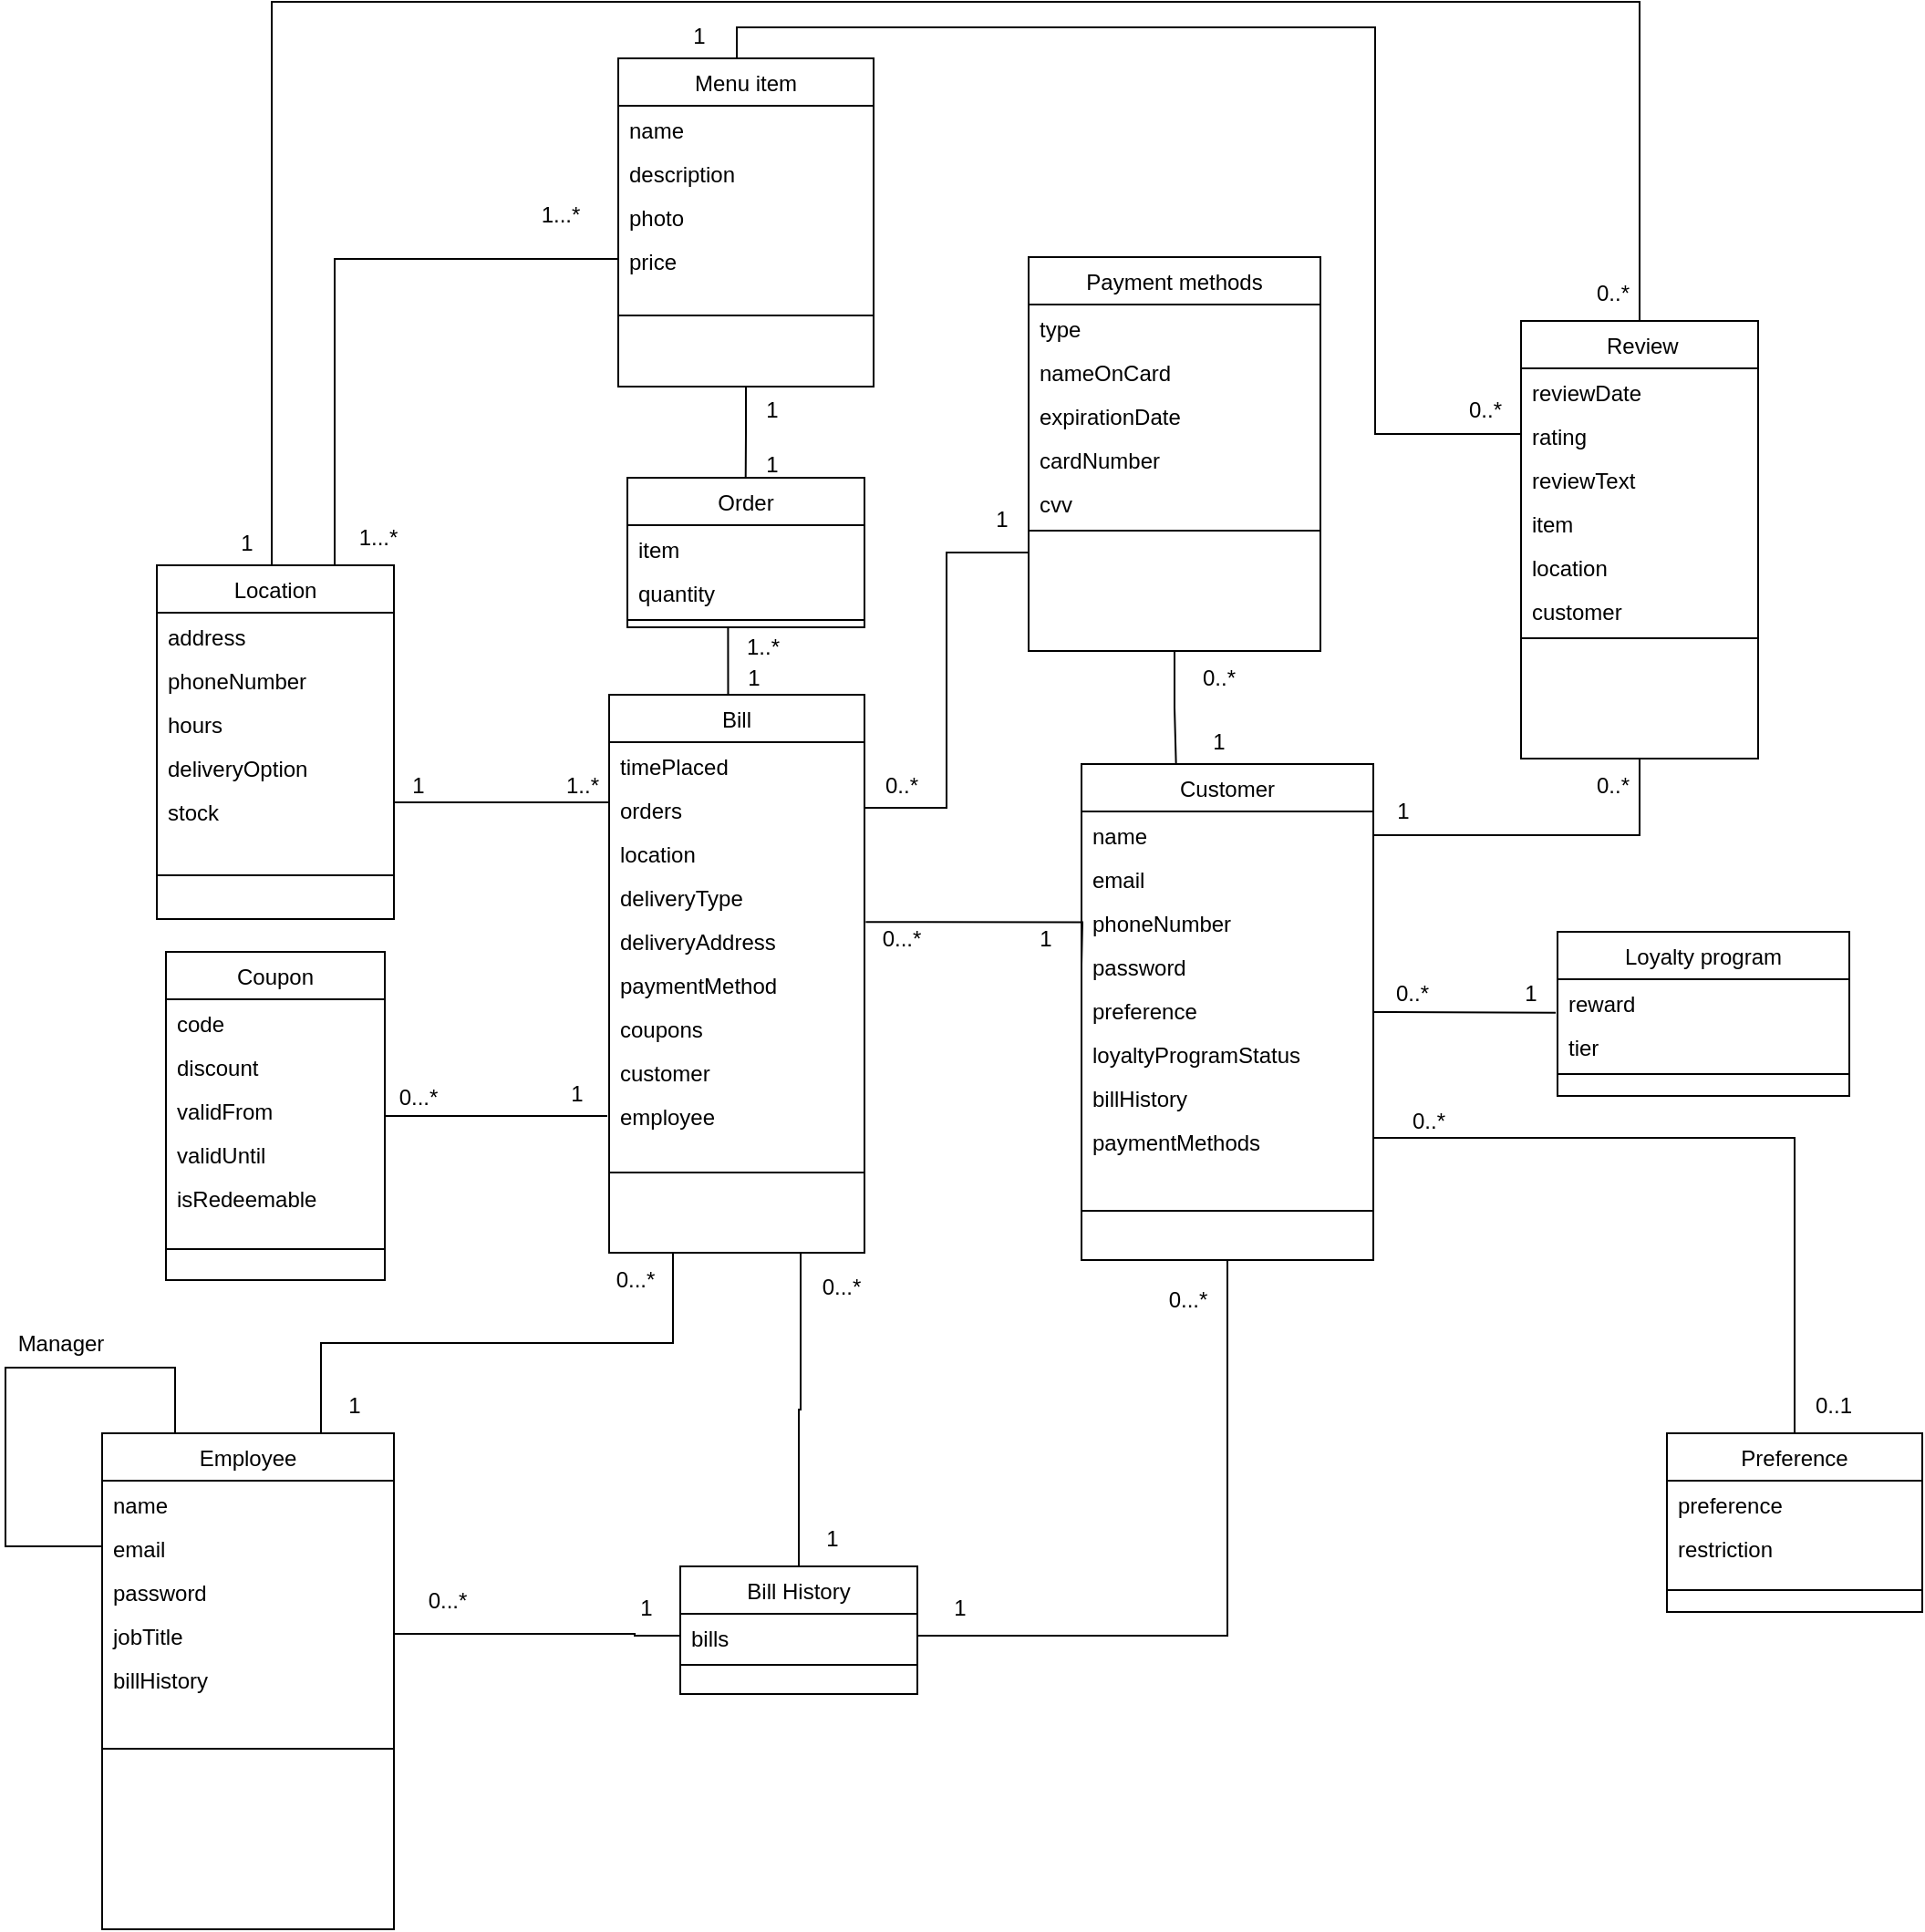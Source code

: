 <mxfile version="20.8.3" type="github">
  <diagram id="C5RBs43oDa-KdzZeNtuy" name="Page-1">
    <mxGraphModel dx="1978" dy="1876" grid="0" gridSize="10" guides="1" tooltips="1" connect="1" arrows="1" fold="1" page="1" pageScale="1" pageWidth="827" pageHeight="1169" background="#FFFFFF" math="0" shadow="0">
      <root>
        <mxCell id="WIyWlLk6GJQsqaUBKTNV-0" />
        <mxCell id="WIyWlLk6GJQsqaUBKTNV-1" parent="WIyWlLk6GJQsqaUBKTNV-0" />
        <mxCell id="vp_riXPF1329cHsR42gi-41" style="edgeStyle=orthogonalEdgeStyle;rounded=0;orthogonalLoop=1;jettySize=auto;html=1;exitX=0.5;exitY=0;exitDx=0;exitDy=0;entryX=0;entryY=0.5;entryDx=0;entryDy=0;endArrow=none;endFill=0;" parent="WIyWlLk6GJQsqaUBKTNV-1" source="zkfFHV4jXpPFQw0GAbJ--0" target="vp_riXPF1329cHsR42gi-44" edge="1">
          <mxGeometry relative="1" as="geometry">
            <Array as="points">
              <mxPoint x="130" y="-68" />
              <mxPoint x="130" y="-85" />
              <mxPoint x="480" y="-85" />
              <mxPoint x="480" y="138" />
            </Array>
          </mxGeometry>
        </mxCell>
        <mxCell id="CeXyGkdwHptDwe75VmeE-8" style="edgeStyle=orthogonalEdgeStyle;rounded=0;orthogonalLoop=1;jettySize=auto;html=1;exitX=0.5;exitY=1;exitDx=0;exitDy=0;endArrow=none;endFill=0;" edge="1" parent="WIyWlLk6GJQsqaUBKTNV-1" source="zkfFHV4jXpPFQw0GAbJ--0">
          <mxGeometry relative="1" as="geometry">
            <mxPoint x="134.857" y="162.571" as="targetPoint" />
          </mxGeometry>
        </mxCell>
        <mxCell id="zkfFHV4jXpPFQw0GAbJ--0" value="Menu item" style="swimlane;fontStyle=0;align=center;verticalAlign=top;childLayout=stackLayout;horizontal=1;startSize=26;horizontalStack=0;resizeParent=1;resizeLast=0;collapsible=1;marginBottom=0;rounded=0;shadow=0;strokeWidth=1;" parent="WIyWlLk6GJQsqaUBKTNV-1" vertex="1">
          <mxGeometry x="65" y="-68" width="140" height="180" as="geometry">
            <mxRectangle x="230" y="140" width="160" height="26" as="alternateBounds" />
          </mxGeometry>
        </mxCell>
        <mxCell id="vp_riXPF1329cHsR42gi-1" value="name" style="text;align=left;verticalAlign=top;spacingLeft=4;spacingRight=4;overflow=hidden;rotatable=0;points=[[0,0.5],[1,0.5]];portConstraint=eastwest;rounded=0;shadow=0;html=0;" parent="zkfFHV4jXpPFQw0GAbJ--0" vertex="1">
          <mxGeometry y="26" width="140" height="24" as="geometry" />
        </mxCell>
        <mxCell id="vp_riXPF1329cHsR42gi-2" value="description" style="text;align=left;verticalAlign=top;spacingLeft=4;spacingRight=4;overflow=hidden;rotatable=0;points=[[0,0.5],[1,0.5]];portConstraint=eastwest;rounded=0;shadow=0;html=0;" parent="zkfFHV4jXpPFQw0GAbJ--0" vertex="1">
          <mxGeometry y="50" width="140" height="24" as="geometry" />
        </mxCell>
        <mxCell id="vp_riXPF1329cHsR42gi-3" value="photo" style="text;align=left;verticalAlign=top;spacingLeft=4;spacingRight=4;overflow=hidden;rotatable=0;points=[[0,0.5],[1,0.5]];portConstraint=eastwest;rounded=0;shadow=0;html=0;" parent="zkfFHV4jXpPFQw0GAbJ--0" vertex="1">
          <mxGeometry y="74" width="140" height="24" as="geometry" />
        </mxCell>
        <mxCell id="vp_riXPF1329cHsR42gi-4" value="price" style="text;align=left;verticalAlign=top;spacingLeft=4;spacingRight=4;overflow=hidden;rotatable=0;points=[[0,0.5],[1,0.5]];portConstraint=eastwest;rounded=0;shadow=0;html=0;" parent="zkfFHV4jXpPFQw0GAbJ--0" vertex="1">
          <mxGeometry y="98" width="140" height="24" as="geometry" />
        </mxCell>
        <mxCell id="zkfFHV4jXpPFQw0GAbJ--4" value="" style="line;html=1;strokeWidth=1;align=left;verticalAlign=middle;spacingTop=-1;spacingLeft=3;spacingRight=3;rotatable=0;labelPosition=right;points=[];portConstraint=eastwest;" parent="zkfFHV4jXpPFQw0GAbJ--0" vertex="1">
          <mxGeometry y="122" width="140" height="38" as="geometry" />
        </mxCell>
        <mxCell id="vp_riXPF1329cHsR42gi-42" style="edgeStyle=orthogonalEdgeStyle;rounded=0;orthogonalLoop=1;jettySize=auto;html=1;exitX=0.5;exitY=0;exitDx=0;exitDy=0;entryX=0.5;entryY=0;entryDx=0;entryDy=0;endArrow=none;endFill=0;" parent="WIyWlLk6GJQsqaUBKTNV-1" source="zkfFHV4jXpPFQw0GAbJ--17" target="zTRmKRZ6noTmd0utGjz2-63" edge="1">
          <mxGeometry relative="1" as="geometry">
            <Array as="points">
              <mxPoint x="-125" y="210" />
              <mxPoint x="-125" y="-99" />
              <mxPoint x="625" y="-99" />
            </Array>
          </mxGeometry>
        </mxCell>
        <mxCell id="F74LSxlKS86wG658_8Ce-18" style="edgeStyle=orthogonalEdgeStyle;rounded=0;orthogonalLoop=1;jettySize=auto;html=1;exitX=0.75;exitY=0;exitDx=0;exitDy=0;entryX=0;entryY=0.5;entryDx=0;entryDy=0;endArrow=none;endFill=0;" parent="WIyWlLk6GJQsqaUBKTNV-1" source="zkfFHV4jXpPFQw0GAbJ--17" target="vp_riXPF1329cHsR42gi-4" edge="1">
          <mxGeometry relative="1" as="geometry" />
        </mxCell>
        <mxCell id="zkfFHV4jXpPFQw0GAbJ--17" value="Location" style="swimlane;fontStyle=0;align=center;verticalAlign=top;childLayout=stackLayout;horizontal=1;startSize=26;horizontalStack=0;resizeParent=1;resizeLast=0;collapsible=1;marginBottom=0;rounded=0;shadow=0;strokeWidth=1;" parent="WIyWlLk6GJQsqaUBKTNV-1" vertex="1">
          <mxGeometry x="-188" y="210" width="130" height="194" as="geometry">
            <mxRectangle x="550" y="140" width="160" height="26" as="alternateBounds" />
          </mxGeometry>
        </mxCell>
        <mxCell id="vp_riXPF1329cHsR42gi-0" value="address" style="text;align=left;verticalAlign=top;spacingLeft=4;spacingRight=4;overflow=hidden;rotatable=0;points=[[0,0.5],[1,0.5]];portConstraint=eastwest;rounded=0;shadow=0;html=0;" parent="zkfFHV4jXpPFQw0GAbJ--17" vertex="1">
          <mxGeometry y="26" width="130" height="24" as="geometry" />
        </mxCell>
        <mxCell id="vp_riXPF1329cHsR42gi-5" value="phoneNumber" style="text;align=left;verticalAlign=top;spacingLeft=4;spacingRight=4;overflow=hidden;rotatable=0;points=[[0,0.5],[1,0.5]];portConstraint=eastwest;rounded=0;shadow=0;html=0;" parent="zkfFHV4jXpPFQw0GAbJ--17" vertex="1">
          <mxGeometry y="50" width="130" height="24" as="geometry" />
        </mxCell>
        <mxCell id="vp_riXPF1329cHsR42gi-6" value="hours&#xa;" style="text;align=left;verticalAlign=top;spacingLeft=4;spacingRight=4;overflow=hidden;rotatable=0;points=[[0,0.5],[1,0.5]];portConstraint=eastwest;rounded=0;shadow=0;html=0;" parent="zkfFHV4jXpPFQw0GAbJ--17" vertex="1">
          <mxGeometry y="74" width="130" height="24" as="geometry" />
        </mxCell>
        <mxCell id="vp_riXPF1329cHsR42gi-11" value="deliveryOption" style="text;align=left;verticalAlign=top;spacingLeft=4;spacingRight=4;overflow=hidden;rotatable=0;points=[[0,0.5],[1,0.5]];portConstraint=eastwest;rounded=0;shadow=0;html=0;" parent="zkfFHV4jXpPFQw0GAbJ--17" vertex="1">
          <mxGeometry y="98" width="130" height="24" as="geometry" />
        </mxCell>
        <mxCell id="F74LSxlKS86wG658_8Ce-17" value="stock&#xa;" style="text;align=left;verticalAlign=top;spacingLeft=4;spacingRight=4;overflow=hidden;rotatable=0;points=[[0,0.5],[1,0.5]];portConstraint=eastwest;rounded=0;shadow=0;html=0;" parent="zkfFHV4jXpPFQw0GAbJ--17" vertex="1">
          <mxGeometry y="122" width="130" height="24" as="geometry" />
        </mxCell>
        <mxCell id="zkfFHV4jXpPFQw0GAbJ--23" value="" style="line;html=1;strokeWidth=1;align=left;verticalAlign=middle;spacingTop=-1;spacingLeft=3;spacingRight=3;rotatable=0;labelPosition=right;points=[];portConstraint=eastwest;" parent="zkfFHV4jXpPFQw0GAbJ--17" vertex="1">
          <mxGeometry y="146" width="130" height="48" as="geometry" />
        </mxCell>
        <mxCell id="CeXyGkdwHptDwe75VmeE-21" style="edgeStyle=orthogonalEdgeStyle;rounded=0;orthogonalLoop=1;jettySize=auto;html=1;exitX=0.75;exitY=1;exitDx=0;exitDy=0;entryX=0.5;entryY=0;entryDx=0;entryDy=0;endArrow=none;endFill=0;" edge="1" parent="WIyWlLk6GJQsqaUBKTNV-1" source="zTRmKRZ6noTmd0utGjz2-0" target="CeXyGkdwHptDwe75VmeE-3">
          <mxGeometry relative="1" as="geometry" />
        </mxCell>
        <mxCell id="zTRmKRZ6noTmd0utGjz2-0" value="Bill" style="swimlane;fontStyle=0;align=center;verticalAlign=top;childLayout=stackLayout;horizontal=1;startSize=26;horizontalStack=0;resizeParent=1;resizeLast=0;collapsible=1;marginBottom=0;rounded=0;shadow=0;strokeWidth=1;" parent="WIyWlLk6GJQsqaUBKTNV-1" vertex="1">
          <mxGeometry x="60" y="281" width="140" height="306" as="geometry">
            <mxRectangle x="550" y="140" width="160" height="26" as="alternateBounds" />
          </mxGeometry>
        </mxCell>
        <mxCell id="vp_riXPF1329cHsR42gi-7" value="timePlaced" style="text;align=left;verticalAlign=top;spacingLeft=4;spacingRight=4;overflow=hidden;rotatable=0;points=[[0,0.5],[1,0.5]];portConstraint=eastwest;rounded=0;shadow=0;html=0;" parent="zTRmKRZ6noTmd0utGjz2-0" vertex="1">
          <mxGeometry y="26" width="140" height="24" as="geometry" />
        </mxCell>
        <mxCell id="vp_riXPF1329cHsR42gi-9" value="orders" style="text;align=left;verticalAlign=top;spacingLeft=4;spacingRight=4;overflow=hidden;rotatable=0;points=[[0,0.5],[1,0.5]];portConstraint=eastwest;rounded=0;shadow=0;html=0;" parent="zTRmKRZ6noTmd0utGjz2-0" vertex="1">
          <mxGeometry y="50" width="140" height="24" as="geometry" />
        </mxCell>
        <mxCell id="vp_riXPF1329cHsR42gi-10" value="location" style="text;align=left;verticalAlign=top;spacingLeft=4;spacingRight=4;overflow=hidden;rotatable=0;points=[[0,0.5],[1,0.5]];portConstraint=eastwest;rounded=0;shadow=0;html=0;" parent="zTRmKRZ6noTmd0utGjz2-0" vertex="1">
          <mxGeometry y="74" width="140" height="24" as="geometry" />
        </mxCell>
        <mxCell id="vp_riXPF1329cHsR42gi-12" value="deliveryType" style="text;align=left;verticalAlign=top;spacingLeft=4;spacingRight=4;overflow=hidden;rotatable=0;points=[[0,0.5],[1,0.5]];portConstraint=eastwest;rounded=0;shadow=0;html=0;" parent="zTRmKRZ6noTmd0utGjz2-0" vertex="1">
          <mxGeometry y="98" width="140" height="24" as="geometry" />
        </mxCell>
        <mxCell id="vp_riXPF1329cHsR42gi-13" value="deliveryAddress" style="text;align=left;verticalAlign=top;spacingLeft=4;spacingRight=4;overflow=hidden;rotatable=0;points=[[0,0.5],[1,0.5]];portConstraint=eastwest;rounded=0;shadow=0;html=0;" parent="zTRmKRZ6noTmd0utGjz2-0" vertex="1">
          <mxGeometry y="122" width="140" height="24" as="geometry" />
        </mxCell>
        <mxCell id="vp_riXPF1329cHsR42gi-14" value="paymentMethod" style="text;align=left;verticalAlign=top;spacingLeft=4;spacingRight=4;overflow=hidden;rotatable=0;points=[[0,0.5],[1,0.5]];portConstraint=eastwest;rounded=0;shadow=0;html=0;" parent="zTRmKRZ6noTmd0utGjz2-0" vertex="1">
          <mxGeometry y="146" width="140" height="24" as="geometry" />
        </mxCell>
        <mxCell id="vp_riXPF1329cHsR42gi-15" value="coupons" style="text;align=left;verticalAlign=top;spacingLeft=4;spacingRight=4;overflow=hidden;rotatable=0;points=[[0,0.5],[1,0.5]];portConstraint=eastwest;rounded=0;shadow=0;html=0;" parent="zTRmKRZ6noTmd0utGjz2-0" vertex="1">
          <mxGeometry y="170" width="140" height="24" as="geometry" />
        </mxCell>
        <mxCell id="CeXyGkdwHptDwe75VmeE-26" value="customer" style="text;align=left;verticalAlign=top;spacingLeft=4;spacingRight=4;overflow=hidden;rotatable=0;points=[[0,0.5],[1,0.5]];portConstraint=eastwest;rounded=0;shadow=0;html=0;" vertex="1" parent="zTRmKRZ6noTmd0utGjz2-0">
          <mxGeometry y="194" width="140" height="24" as="geometry" />
        </mxCell>
        <mxCell id="CeXyGkdwHptDwe75VmeE-27" value="employee" style="text;align=left;verticalAlign=top;spacingLeft=4;spacingRight=4;overflow=hidden;rotatable=0;points=[[0,0.5],[1,0.5]];portConstraint=eastwest;rounded=0;shadow=0;html=0;" vertex="1" parent="zTRmKRZ6noTmd0utGjz2-0">
          <mxGeometry y="218" width="140" height="24" as="geometry" />
        </mxCell>
        <mxCell id="zTRmKRZ6noTmd0utGjz2-6" value="" style="line;html=1;strokeWidth=1;align=left;verticalAlign=middle;spacingTop=-1;spacingLeft=3;spacingRight=3;rotatable=0;labelPosition=right;points=[];portConstraint=eastwest;" parent="zTRmKRZ6noTmd0utGjz2-0" vertex="1">
          <mxGeometry y="242" width="140" height="40" as="geometry" />
        </mxCell>
        <mxCell id="zTRmKRZ6noTmd0utGjz2-9" value="Customer&#xa;" style="swimlane;fontStyle=0;align=center;verticalAlign=top;childLayout=stackLayout;horizontal=1;startSize=26;horizontalStack=0;resizeParent=1;resizeLast=0;collapsible=1;marginBottom=0;rounded=0;shadow=0;strokeWidth=1;" parent="WIyWlLk6GJQsqaUBKTNV-1" vertex="1">
          <mxGeometry x="319" y="319" width="160" height="272" as="geometry">
            <mxRectangle x="550" y="140" width="160" height="26" as="alternateBounds" />
          </mxGeometry>
        </mxCell>
        <mxCell id="vp_riXPF1329cHsR42gi-33" value="name" style="text;align=left;verticalAlign=top;spacingLeft=4;spacingRight=4;overflow=hidden;rotatable=0;points=[[0,0.5],[1,0.5]];portConstraint=eastwest;rounded=0;shadow=0;html=0;" parent="zTRmKRZ6noTmd0utGjz2-9" vertex="1">
          <mxGeometry y="26" width="160" height="24" as="geometry" />
        </mxCell>
        <mxCell id="vp_riXPF1329cHsR42gi-34" value="email" style="text;align=left;verticalAlign=top;spacingLeft=4;spacingRight=4;overflow=hidden;rotatable=0;points=[[0,0.5],[1,0.5]];portConstraint=eastwest;rounded=0;shadow=0;html=0;" parent="zTRmKRZ6noTmd0utGjz2-9" vertex="1">
          <mxGeometry y="50" width="160" height="24" as="geometry" />
        </mxCell>
        <mxCell id="CeXyGkdwHptDwe75VmeE-42" value="phoneNumber" style="text;align=left;verticalAlign=top;spacingLeft=4;spacingRight=4;overflow=hidden;rotatable=0;points=[[0,0.5],[1,0.5]];portConstraint=eastwest;rounded=0;shadow=0;html=0;" vertex="1" parent="zTRmKRZ6noTmd0utGjz2-9">
          <mxGeometry y="74" width="160" height="24" as="geometry" />
        </mxCell>
        <mxCell id="vp_riXPF1329cHsR42gi-35" value="password" style="text;align=left;verticalAlign=top;spacingLeft=4;spacingRight=4;overflow=hidden;rotatable=0;points=[[0,0.5],[1,0.5]];portConstraint=eastwest;rounded=0;shadow=0;html=0;" parent="zTRmKRZ6noTmd0utGjz2-9" vertex="1">
          <mxGeometry y="98" width="160" height="24" as="geometry" />
        </mxCell>
        <mxCell id="vp_riXPF1329cHsR42gi-38" value="preference" style="text;align=left;verticalAlign=top;spacingLeft=4;spacingRight=4;overflow=hidden;rotatable=0;points=[[0,0.5],[1,0.5]];portConstraint=eastwest;rounded=0;shadow=0;html=0;" parent="zTRmKRZ6noTmd0utGjz2-9" vertex="1">
          <mxGeometry y="122" width="160" height="24" as="geometry" />
        </mxCell>
        <mxCell id="vp_riXPF1329cHsR42gi-39" value="loyaltyProgramStatus" style="text;align=left;verticalAlign=top;spacingLeft=4;spacingRight=4;overflow=hidden;rotatable=0;points=[[0,0.5],[1,0.5]];portConstraint=eastwest;rounded=0;shadow=0;html=0;" parent="zTRmKRZ6noTmd0utGjz2-9" vertex="1">
          <mxGeometry y="146" width="160" height="24" as="geometry" />
        </mxCell>
        <mxCell id="CeXyGkdwHptDwe75VmeE-39" value="billHistory" style="text;align=left;verticalAlign=top;spacingLeft=4;spacingRight=4;overflow=hidden;rotatable=0;points=[[0,0.5],[1,0.5]];portConstraint=eastwest;rounded=0;shadow=0;html=0;" vertex="1" parent="zTRmKRZ6noTmd0utGjz2-9">
          <mxGeometry y="170" width="160" height="24" as="geometry" />
        </mxCell>
        <mxCell id="CeXyGkdwHptDwe75VmeE-40" value="paymentMethods" style="text;align=left;verticalAlign=top;spacingLeft=4;spacingRight=4;overflow=hidden;rotatable=0;points=[[0,0.5],[1,0.5]];portConstraint=eastwest;rounded=0;shadow=0;html=0;" vertex="1" parent="zTRmKRZ6noTmd0utGjz2-9">
          <mxGeometry y="194" width="160" height="24" as="geometry" />
        </mxCell>
        <mxCell id="zTRmKRZ6noTmd0utGjz2-15" value="" style="line;html=1;strokeWidth=1;align=left;verticalAlign=middle;spacingTop=-1;spacingLeft=3;spacingRight=3;rotatable=0;labelPosition=right;points=[];portConstraint=eastwest;" parent="zTRmKRZ6noTmd0utGjz2-9" vertex="1">
          <mxGeometry y="218" width="160" height="54" as="geometry" />
        </mxCell>
        <mxCell id="zTRmKRZ6noTmd0utGjz2-90" style="edgeStyle=orthogonalEdgeStyle;rounded=0;orthogonalLoop=1;jettySize=auto;html=1;exitX=1;exitY=0.5;exitDx=0;exitDy=0;endArrow=none;endFill=0;" parent="WIyWlLk6GJQsqaUBKTNV-1" source="zTRmKRZ6noTmd0utGjz2-18" edge="1">
          <mxGeometry relative="1" as="geometry">
            <mxPoint x="59" y="512" as="targetPoint" />
          </mxGeometry>
        </mxCell>
        <mxCell id="zTRmKRZ6noTmd0utGjz2-18" value="Coupon" style="swimlane;fontStyle=0;align=center;verticalAlign=top;childLayout=stackLayout;horizontal=1;startSize=26;horizontalStack=0;resizeParent=1;resizeLast=0;collapsible=1;marginBottom=0;rounded=0;shadow=0;strokeWidth=1;" parent="WIyWlLk6GJQsqaUBKTNV-1" vertex="1">
          <mxGeometry x="-183" y="422" width="120" height="180" as="geometry">
            <mxRectangle x="550" y="140" width="160" height="26" as="alternateBounds" />
          </mxGeometry>
        </mxCell>
        <mxCell id="vp_riXPF1329cHsR42gi-16" value="code" style="text;align=left;verticalAlign=top;spacingLeft=4;spacingRight=4;overflow=hidden;rotatable=0;points=[[0,0.5],[1,0.5]];portConstraint=eastwest;rounded=0;shadow=0;html=0;" parent="zTRmKRZ6noTmd0utGjz2-18" vertex="1">
          <mxGeometry y="26" width="120" height="24" as="geometry" />
        </mxCell>
        <mxCell id="vp_riXPF1329cHsR42gi-17" value="discount" style="text;align=left;verticalAlign=top;spacingLeft=4;spacingRight=4;overflow=hidden;rotatable=0;points=[[0,0.5],[1,0.5]];portConstraint=eastwest;rounded=0;shadow=0;html=0;" parent="zTRmKRZ6noTmd0utGjz2-18" vertex="1">
          <mxGeometry y="50" width="120" height="24" as="geometry" />
        </mxCell>
        <mxCell id="vp_riXPF1329cHsR42gi-18" value="validFrom" style="text;align=left;verticalAlign=top;spacingLeft=4;spacingRight=4;overflow=hidden;rotatable=0;points=[[0,0.5],[1,0.5]];portConstraint=eastwest;rounded=0;shadow=0;html=0;" parent="zTRmKRZ6noTmd0utGjz2-18" vertex="1">
          <mxGeometry y="74" width="120" height="24" as="geometry" />
        </mxCell>
        <mxCell id="vp_riXPF1329cHsR42gi-19" value="validUntil" style="text;align=left;verticalAlign=top;spacingLeft=4;spacingRight=4;overflow=hidden;rotatable=0;points=[[0,0.5],[1,0.5]];portConstraint=eastwest;rounded=0;shadow=0;html=0;" parent="zTRmKRZ6noTmd0utGjz2-18" vertex="1">
          <mxGeometry y="98" width="120" height="24" as="geometry" />
        </mxCell>
        <mxCell id="vp_riXPF1329cHsR42gi-20" value="isRedeemable" style="text;align=left;verticalAlign=top;spacingLeft=4;spacingRight=4;overflow=hidden;rotatable=0;points=[[0,0.5],[1,0.5]];portConstraint=eastwest;rounded=0;shadow=0;html=0;" parent="zTRmKRZ6noTmd0utGjz2-18" vertex="1">
          <mxGeometry y="122" width="120" height="24" as="geometry" />
        </mxCell>
        <mxCell id="zTRmKRZ6noTmd0utGjz2-24" value="" style="line;html=1;strokeWidth=1;align=left;verticalAlign=middle;spacingTop=-1;spacingLeft=3;spacingRight=3;rotatable=0;labelPosition=right;points=[];portConstraint=eastwest;" parent="zTRmKRZ6noTmd0utGjz2-18" vertex="1">
          <mxGeometry y="146" width="120" height="34" as="geometry" />
        </mxCell>
        <mxCell id="zTRmKRZ6noTmd0utGjz2-77" style="edgeStyle=orthogonalEdgeStyle;rounded=0;orthogonalLoop=1;jettySize=auto;html=1;exitX=0.5;exitY=0;exitDx=0;exitDy=0;entryX=1;entryY=0.75;entryDx=0;entryDy=0;endArrow=none;endFill=0;" parent="WIyWlLk6GJQsqaUBKTNV-1" source="zTRmKRZ6noTmd0utGjz2-27" target="zTRmKRZ6noTmd0utGjz2-9" edge="1">
          <mxGeometry relative="1" as="geometry">
            <mxPoint x="360" y="600" as="targetPoint" />
            <Array as="points">
              <mxPoint x="710" y="524" />
            </Array>
          </mxGeometry>
        </mxCell>
        <mxCell id="zTRmKRZ6noTmd0utGjz2-27" value="Preference" style="swimlane;fontStyle=0;align=center;verticalAlign=top;childLayout=stackLayout;horizontal=1;startSize=26;horizontalStack=0;resizeParent=1;resizeLast=0;collapsible=1;marginBottom=0;rounded=0;shadow=0;strokeWidth=1;" parent="WIyWlLk6GJQsqaUBKTNV-1" vertex="1">
          <mxGeometry x="640" y="686" width="140" height="98" as="geometry">
            <mxRectangle x="550" y="140" width="160" height="26" as="alternateBounds" />
          </mxGeometry>
        </mxCell>
        <mxCell id="vp_riXPF1329cHsR42gi-21" value="preference" style="text;align=left;verticalAlign=top;spacingLeft=4;spacingRight=4;overflow=hidden;rotatable=0;points=[[0,0.5],[1,0.5]];portConstraint=eastwest;rounded=0;shadow=0;html=0;" parent="zTRmKRZ6noTmd0utGjz2-27" vertex="1">
          <mxGeometry y="26" width="140" height="24" as="geometry" />
        </mxCell>
        <mxCell id="vp_riXPF1329cHsR42gi-22" value="restriction" style="text;align=left;verticalAlign=top;spacingLeft=4;spacingRight=4;overflow=hidden;rotatable=0;points=[[0,0.5],[1,0.5]];portConstraint=eastwest;rounded=0;shadow=0;html=0;" parent="zTRmKRZ6noTmd0utGjz2-27" vertex="1">
          <mxGeometry y="50" width="140" height="24" as="geometry" />
        </mxCell>
        <mxCell id="zTRmKRZ6noTmd0utGjz2-33" value="" style="line;html=1;strokeWidth=1;align=left;verticalAlign=middle;spacingTop=-1;spacingLeft=3;spacingRight=3;rotatable=0;labelPosition=right;points=[];portConstraint=eastwest;" parent="zTRmKRZ6noTmd0utGjz2-27" vertex="1">
          <mxGeometry y="74" width="140" height="24" as="geometry" />
        </mxCell>
        <mxCell id="vp_riXPF1329cHsR42gi-59" style="edgeStyle=orthogonalEdgeStyle;rounded=0;orthogonalLoop=1;jettySize=auto;html=1;exitX=0;exitY=0.75;exitDx=0;exitDy=0;entryX=1;entryY=0.5;entryDx=0;entryDy=0;endArrow=none;endFill=0;" parent="WIyWlLk6GJQsqaUBKTNV-1" source="zTRmKRZ6noTmd0utGjz2-36" target="vp_riXPF1329cHsR42gi-9" edge="1">
          <mxGeometry relative="1" as="geometry" />
        </mxCell>
        <mxCell id="F74LSxlKS86wG658_8Ce-16" style="edgeStyle=orthogonalEdgeStyle;rounded=0;orthogonalLoop=1;jettySize=auto;html=1;exitX=0.5;exitY=1;exitDx=0;exitDy=0;endArrow=none;endFill=0;entryX=0.324;entryY=0;entryDx=0;entryDy=0;entryPerimeter=0;" parent="WIyWlLk6GJQsqaUBKTNV-1" source="zTRmKRZ6noTmd0utGjz2-36" target="zTRmKRZ6noTmd0utGjz2-9" edge="1">
          <mxGeometry relative="1" as="geometry">
            <mxPoint x="350" y="302" as="targetPoint" />
          </mxGeometry>
        </mxCell>
        <mxCell id="zTRmKRZ6noTmd0utGjz2-36" value="Payment methods" style="swimlane;fontStyle=0;align=center;verticalAlign=top;childLayout=stackLayout;horizontal=1;startSize=26;horizontalStack=0;resizeParent=1;resizeLast=0;collapsible=1;marginBottom=0;rounded=0;shadow=0;strokeWidth=1;" parent="WIyWlLk6GJQsqaUBKTNV-1" vertex="1">
          <mxGeometry x="290" y="41" width="160" height="216" as="geometry">
            <mxRectangle x="550" y="140" width="160" height="26" as="alternateBounds" />
          </mxGeometry>
        </mxCell>
        <mxCell id="vp_riXPF1329cHsR42gi-26" value="type&#xa;" style="text;align=left;verticalAlign=top;spacingLeft=4;spacingRight=4;overflow=hidden;rotatable=0;points=[[0,0.5],[1,0.5]];portConstraint=eastwest;rounded=0;shadow=0;html=0;" parent="zTRmKRZ6noTmd0utGjz2-36" vertex="1">
          <mxGeometry y="26" width="160" height="24" as="geometry" />
        </mxCell>
        <mxCell id="vp_riXPF1329cHsR42gi-28" value="nameOnCard" style="text;align=left;verticalAlign=top;spacingLeft=4;spacingRight=4;overflow=hidden;rotatable=0;points=[[0,0.5],[1,0.5]];portConstraint=eastwest;rounded=0;shadow=0;html=0;" parent="zTRmKRZ6noTmd0utGjz2-36" vertex="1">
          <mxGeometry y="50" width="160" height="24" as="geometry" />
        </mxCell>
        <mxCell id="vp_riXPF1329cHsR42gi-29" value="expirationDate" style="text;align=left;verticalAlign=top;spacingLeft=4;spacingRight=4;overflow=hidden;rotatable=0;points=[[0,0.5],[1,0.5]];portConstraint=eastwest;rounded=0;shadow=0;html=0;" parent="zTRmKRZ6noTmd0utGjz2-36" vertex="1">
          <mxGeometry y="74" width="160" height="24" as="geometry" />
        </mxCell>
        <mxCell id="vp_riXPF1329cHsR42gi-27" value="cardNumber" style="text;align=left;verticalAlign=top;spacingLeft=4;spacingRight=4;overflow=hidden;rotatable=0;points=[[0,0.5],[1,0.5]];portConstraint=eastwest;rounded=0;shadow=0;html=0;" parent="zTRmKRZ6noTmd0utGjz2-36" vertex="1">
          <mxGeometry y="98" width="160" height="24" as="geometry" />
        </mxCell>
        <mxCell id="vp_riXPF1329cHsR42gi-30" value="cvv" style="text;align=left;verticalAlign=top;spacingLeft=4;spacingRight=4;overflow=hidden;rotatable=0;points=[[0,0.5],[1,0.5]];portConstraint=eastwest;rounded=0;shadow=0;html=0;" parent="zTRmKRZ6noTmd0utGjz2-36" vertex="1">
          <mxGeometry y="122" width="160" height="24" as="geometry" />
        </mxCell>
        <mxCell id="zTRmKRZ6noTmd0utGjz2-42" value="" style="line;html=1;strokeWidth=1;align=left;verticalAlign=middle;spacingTop=-1;spacingLeft=3;spacingRight=3;rotatable=0;labelPosition=right;points=[];portConstraint=eastwest;" parent="zTRmKRZ6noTmd0utGjz2-36" vertex="1">
          <mxGeometry y="146" width="160" height="8" as="geometry" />
        </mxCell>
        <mxCell id="zTRmKRZ6noTmd0utGjz2-45" value="Loyalty program" style="swimlane;fontStyle=0;align=center;verticalAlign=top;childLayout=stackLayout;horizontal=1;startSize=26;horizontalStack=0;resizeParent=1;resizeLast=0;collapsible=1;marginBottom=0;rounded=0;shadow=0;strokeWidth=1;" parent="WIyWlLk6GJQsqaUBKTNV-1" vertex="1">
          <mxGeometry x="580" y="411" width="160" height="90" as="geometry">
            <mxRectangle x="550" y="140" width="160" height="26" as="alternateBounds" />
          </mxGeometry>
        </mxCell>
        <mxCell id="vp_riXPF1329cHsR42gi-31" value="reward" style="text;align=left;verticalAlign=top;spacingLeft=4;spacingRight=4;overflow=hidden;rotatable=0;points=[[0,0.5],[1,0.5]];portConstraint=eastwest;rounded=0;shadow=0;html=0;" parent="zTRmKRZ6noTmd0utGjz2-45" vertex="1">
          <mxGeometry y="26" width="160" height="24" as="geometry" />
        </mxCell>
        <mxCell id="vp_riXPF1329cHsR42gi-32" value="tier" style="text;align=left;verticalAlign=top;spacingLeft=4;spacingRight=4;overflow=hidden;rotatable=0;points=[[0,0.5],[1,0.5]];portConstraint=eastwest;rounded=0;shadow=0;html=0;" parent="zTRmKRZ6noTmd0utGjz2-45" vertex="1">
          <mxGeometry y="50" width="160" height="24" as="geometry" />
        </mxCell>
        <mxCell id="zTRmKRZ6noTmd0utGjz2-51" value="" style="line;html=1;strokeWidth=1;align=left;verticalAlign=middle;spacingTop=-1;spacingLeft=3;spacingRight=3;rotatable=0;labelPosition=right;points=[];portConstraint=eastwest;" parent="zTRmKRZ6noTmd0utGjz2-45" vertex="1">
          <mxGeometry y="74" width="160" height="8" as="geometry" />
        </mxCell>
        <mxCell id="CeXyGkdwHptDwe75VmeE-14" style="edgeStyle=orthogonalEdgeStyle;rounded=0;orthogonalLoop=1;jettySize=auto;html=1;exitX=0.5;exitY=1;exitDx=0;exitDy=0;entryX=0.466;entryY=-0.001;entryDx=0;entryDy=0;entryPerimeter=0;endArrow=none;endFill=0;" edge="1" parent="WIyWlLk6GJQsqaUBKTNV-1" source="zTRmKRZ6noTmd0utGjz2-54" target="zTRmKRZ6noTmd0utGjz2-0">
          <mxGeometry relative="1" as="geometry" />
        </mxCell>
        <mxCell id="zTRmKRZ6noTmd0utGjz2-54" value="Order" style="swimlane;fontStyle=0;align=center;verticalAlign=top;childLayout=stackLayout;horizontal=1;startSize=26;horizontalStack=0;resizeParent=1;resizeLast=0;collapsible=1;marginBottom=0;rounded=0;shadow=0;strokeWidth=1;" parent="WIyWlLk6GJQsqaUBKTNV-1" vertex="1">
          <mxGeometry x="70" y="162" width="130" height="82" as="geometry">
            <mxRectangle x="550" y="140" width="160" height="26" as="alternateBounds" />
          </mxGeometry>
        </mxCell>
        <mxCell id="vp_riXPF1329cHsR42gi-24" value="item" style="text;align=left;verticalAlign=top;spacingLeft=4;spacingRight=4;overflow=hidden;rotatable=0;points=[[0,0.5],[1,0.5]];portConstraint=eastwest;rounded=0;shadow=0;html=0;" parent="zTRmKRZ6noTmd0utGjz2-54" vertex="1">
          <mxGeometry y="26" width="130" height="24" as="geometry" />
        </mxCell>
        <mxCell id="F74LSxlKS86wG658_8Ce-19" value="quantity" style="text;align=left;verticalAlign=top;spacingLeft=4;spacingRight=4;overflow=hidden;rotatable=0;points=[[0,0.5],[1,0.5]];portConstraint=eastwest;rounded=0;shadow=0;html=0;" parent="zTRmKRZ6noTmd0utGjz2-54" vertex="1">
          <mxGeometry y="50" width="130" height="24" as="geometry" />
        </mxCell>
        <mxCell id="zTRmKRZ6noTmd0utGjz2-60" value="" style="line;html=1;strokeWidth=1;align=left;verticalAlign=middle;spacingTop=-1;spacingLeft=3;spacingRight=3;rotatable=0;labelPosition=right;points=[];portConstraint=eastwest;" parent="zTRmKRZ6noTmd0utGjz2-54" vertex="1">
          <mxGeometry y="74" width="130" height="8" as="geometry" />
        </mxCell>
        <mxCell id="zTRmKRZ6noTmd0utGjz2-63" value=" Review" style="swimlane;fontStyle=0;align=center;verticalAlign=top;childLayout=stackLayout;horizontal=1;startSize=26;horizontalStack=0;resizeParent=1;resizeLast=0;collapsible=1;marginBottom=0;rounded=0;shadow=0;strokeWidth=1;" parent="WIyWlLk6GJQsqaUBKTNV-1" vertex="1">
          <mxGeometry x="560" y="76" width="130" height="240" as="geometry">
            <mxRectangle x="550" y="140" width="160" height="26" as="alternateBounds" />
          </mxGeometry>
        </mxCell>
        <mxCell id="vp_riXPF1329cHsR42gi-44" value="reviewDate" style="text;align=left;verticalAlign=top;spacingLeft=4;spacingRight=4;overflow=hidden;rotatable=0;points=[[0,0.5],[1,0.5]];portConstraint=eastwest;rounded=0;shadow=0;html=0;" parent="zTRmKRZ6noTmd0utGjz2-63" vertex="1">
          <mxGeometry y="26" width="130" height="24" as="geometry" />
        </mxCell>
        <mxCell id="vp_riXPF1329cHsR42gi-45" value="rating" style="text;align=left;verticalAlign=top;spacingLeft=4;spacingRight=4;overflow=hidden;rotatable=0;points=[[0,0.5],[1,0.5]];portConstraint=eastwest;rounded=0;shadow=0;html=0;" parent="zTRmKRZ6noTmd0utGjz2-63" vertex="1">
          <mxGeometry y="50" width="130" height="24" as="geometry" />
        </mxCell>
        <mxCell id="vp_riXPF1329cHsR42gi-47" value="reviewText" style="text;align=left;verticalAlign=top;spacingLeft=4;spacingRight=4;overflow=hidden;rotatable=0;points=[[0,0.5],[1,0.5]];portConstraint=eastwest;rounded=0;shadow=0;html=0;" parent="zTRmKRZ6noTmd0utGjz2-63" vertex="1">
          <mxGeometry y="74" width="130" height="24" as="geometry" />
        </mxCell>
        <mxCell id="vp_riXPF1329cHsR42gi-48" value="item" style="text;align=left;verticalAlign=top;spacingLeft=4;spacingRight=4;overflow=hidden;rotatable=0;points=[[0,0.5],[1,0.5]];portConstraint=eastwest;rounded=0;shadow=0;html=0;" parent="zTRmKRZ6noTmd0utGjz2-63" vertex="1">
          <mxGeometry y="98" width="130" height="24" as="geometry" />
        </mxCell>
        <mxCell id="vp_riXPF1329cHsR42gi-49" value="location" style="text;align=left;verticalAlign=top;spacingLeft=4;spacingRight=4;overflow=hidden;rotatable=0;points=[[0,0.5],[1,0.5]];portConstraint=eastwest;rounded=0;shadow=0;html=0;" parent="zTRmKRZ6noTmd0utGjz2-63" vertex="1">
          <mxGeometry y="122" width="130" height="24" as="geometry" />
        </mxCell>
        <mxCell id="vp_riXPF1329cHsR42gi-46" value="customer" style="text;align=left;verticalAlign=top;spacingLeft=4;spacingRight=4;overflow=hidden;rotatable=0;points=[[0,0.5],[1,0.5]];portConstraint=eastwest;rounded=0;shadow=0;html=0;" parent="zTRmKRZ6noTmd0utGjz2-63" vertex="1">
          <mxGeometry y="146" width="130" height="24" as="geometry" />
        </mxCell>
        <mxCell id="zTRmKRZ6noTmd0utGjz2-69" value="" style="line;html=1;strokeWidth=1;align=left;verticalAlign=middle;spacingTop=-1;spacingLeft=3;spacingRight=3;rotatable=0;labelPosition=right;points=[];portConstraint=eastwest;" parent="zTRmKRZ6noTmd0utGjz2-63" vertex="1">
          <mxGeometry y="170" width="130" height="8" as="geometry" />
        </mxCell>
        <mxCell id="zTRmKRZ6noTmd0utGjz2-76" style="edgeStyle=orthogonalEdgeStyle;rounded=0;orthogonalLoop=1;jettySize=auto;html=1;entryX=1;entryY=0.5;entryDx=0;entryDy=0;exitX=-0.006;exitY=0.768;exitDx=0;exitDy=0;exitPerimeter=0;endArrow=none;endFill=0;" parent="WIyWlLk6GJQsqaUBKTNV-1" source="vp_riXPF1329cHsR42gi-31" target="zTRmKRZ6noTmd0utGjz2-9" edge="1">
          <mxGeometry relative="1" as="geometry">
            <mxPoint x="570" y="470" as="sourcePoint" />
            <mxPoint x="480" y="359" as="targetPoint" />
            <Array as="points">
              <mxPoint x="580" y="455" />
            </Array>
          </mxGeometry>
        </mxCell>
        <mxCell id="zTRmKRZ6noTmd0utGjz2-79" style="edgeStyle=orthogonalEdgeStyle;rounded=0;orthogonalLoop=1;jettySize=auto;html=1;exitX=1;exitY=0.5;exitDx=0;exitDy=0;endArrow=none;endFill=0;" parent="WIyWlLk6GJQsqaUBKTNV-1" source="vp_riXPF1329cHsR42gi-11" edge="1">
          <mxGeometry relative="1" as="geometry">
            <mxPoint x="-20" y="359" as="sourcePoint" />
            <mxPoint x="60" y="340" as="targetPoint" />
            <Array as="points">
              <mxPoint x="60" y="340" />
            </Array>
          </mxGeometry>
        </mxCell>
        <mxCell id="zTRmKRZ6noTmd0utGjz2-80" style="edgeStyle=orthogonalEdgeStyle;rounded=0;orthogonalLoop=1;jettySize=auto;html=1;exitX=1;exitY=0.5;exitDx=0;exitDy=0;entryX=0.5;entryY=1;entryDx=0;entryDy=0;endArrow=none;endFill=0;" parent="WIyWlLk6GJQsqaUBKTNV-1" source="vp_riXPF1329cHsR42gi-33" target="zTRmKRZ6noTmd0utGjz2-63" edge="1">
          <mxGeometry relative="1" as="geometry">
            <mxPoint x="480" y="359" as="sourcePoint" />
            <mxPoint x="440" y="260" as="targetPoint" />
            <Array as="points">
              <mxPoint x="625" y="358" />
            </Array>
          </mxGeometry>
        </mxCell>
        <mxCell id="vp_riXPF1329cHsR42gi-54" value="1" style="text;html=1;align=center;verticalAlign=middle;resizable=0;points=[];autosize=1;strokeColor=none;fillColor=none;" parent="WIyWlLk6GJQsqaUBKTNV-1" vertex="1">
          <mxGeometry x="-60" y="316" width="30" height="30" as="geometry" />
        </mxCell>
        <mxCell id="vp_riXPF1329cHsR42gi-55" value="1..*" style="text;html=1;align=center;verticalAlign=middle;resizable=0;points=[];autosize=1;strokeColor=none;fillColor=none;" parent="WIyWlLk6GJQsqaUBKTNV-1" vertex="1">
          <mxGeometry x="25" y="316" width="40" height="30" as="geometry" />
        </mxCell>
        <mxCell id="vp_riXPF1329cHsR42gi-66" value="1" style="text;html=1;align=center;verticalAlign=middle;resizable=0;points=[];autosize=1;strokeColor=none;fillColor=none;" parent="WIyWlLk6GJQsqaUBKTNV-1" vertex="1">
          <mxGeometry x="480" y="330" width="30" height="30" as="geometry" />
        </mxCell>
        <mxCell id="vp_riXPF1329cHsR42gi-67" value="0..*" style="text;html=1;align=center;verticalAlign=middle;resizable=0;points=[];autosize=1;strokeColor=none;fillColor=none;" parent="WIyWlLk6GJQsqaUBKTNV-1" vertex="1">
          <mxGeometry x="590" y="316" width="40" height="30" as="geometry" />
        </mxCell>
        <mxCell id="vp_riXPF1329cHsR42gi-68" value="1" style="text;html=1;align=center;verticalAlign=middle;resizable=0;points=[];autosize=1;strokeColor=none;fillColor=none;" parent="WIyWlLk6GJQsqaUBKTNV-1" vertex="1">
          <mxGeometry x="-154" y="183" width="30" height="30" as="geometry" />
        </mxCell>
        <mxCell id="vp_riXPF1329cHsR42gi-69" value="0..*" style="text;html=1;align=center;verticalAlign=middle;resizable=0;points=[];autosize=1;strokeColor=none;fillColor=none;" parent="WIyWlLk6GJQsqaUBKTNV-1" vertex="1">
          <mxGeometry x="590" y="46" width="40" height="30" as="geometry" />
        </mxCell>
        <mxCell id="vp_riXPF1329cHsR42gi-70" value="1" style="text;html=1;align=center;verticalAlign=middle;resizable=0;points=[];autosize=1;strokeColor=none;fillColor=none;" parent="WIyWlLk6GJQsqaUBKTNV-1" vertex="1">
          <mxGeometry x="94" y="-95" width="30" height="30" as="geometry" />
        </mxCell>
        <mxCell id="vp_riXPF1329cHsR42gi-72" value="0..*" style="text;html=1;align=center;verticalAlign=middle;resizable=0;points=[];autosize=1;strokeColor=none;fillColor=none;" parent="WIyWlLk6GJQsqaUBKTNV-1" vertex="1">
          <mxGeometry x="520" y="110" width="40" height="30" as="geometry" />
        </mxCell>
        <mxCell id="vp_riXPF1329cHsR42gi-73" value="1" style="text;html=1;align=center;verticalAlign=middle;resizable=0;points=[];autosize=1;strokeColor=none;fillColor=none;" parent="WIyWlLk6GJQsqaUBKTNV-1" vertex="1">
          <mxGeometry x="379" y="292" width="30" height="30" as="geometry" />
        </mxCell>
        <mxCell id="vp_riXPF1329cHsR42gi-74" value="0..*" style="text;html=1;align=center;verticalAlign=middle;resizable=0;points=[];autosize=1;strokeColor=none;fillColor=none;" parent="WIyWlLk6GJQsqaUBKTNV-1" vertex="1">
          <mxGeometry x="374" y="257" width="40" height="30" as="geometry" />
        </mxCell>
        <mxCell id="vp_riXPF1329cHsR42gi-76" value="0..1" style="text;html=1;align=center;verticalAlign=middle;resizable=0;points=[];autosize=1;strokeColor=none;fillColor=none;" parent="WIyWlLk6GJQsqaUBKTNV-1" vertex="1">
          <mxGeometry x="711" y="656" width="40" height="30" as="geometry" />
        </mxCell>
        <mxCell id="vp_riXPF1329cHsR42gi-77" value="0..*" style="text;html=1;align=center;verticalAlign=middle;resizable=0;points=[];autosize=1;strokeColor=none;fillColor=none;" parent="WIyWlLk6GJQsqaUBKTNV-1" vertex="1">
          <mxGeometry x="489" y="500" width="40" height="30" as="geometry" />
        </mxCell>
        <mxCell id="vp_riXPF1329cHsR42gi-78" value="1" style="text;html=1;align=center;verticalAlign=middle;resizable=0;points=[];autosize=1;strokeColor=none;fillColor=none;" parent="WIyWlLk6GJQsqaUBKTNV-1" vertex="1">
          <mxGeometry x="29" y="487" width="25" height="26" as="geometry" />
        </mxCell>
        <mxCell id="vp_riXPF1329cHsR42gi-79" value="0...*" style="text;html=1;align=center;verticalAlign=middle;resizable=0;points=[];autosize=1;strokeColor=none;fillColor=none;" parent="WIyWlLk6GJQsqaUBKTNV-1" vertex="1">
          <mxGeometry x="-65" y="487" width="40" height="30" as="geometry" />
        </mxCell>
        <mxCell id="vp_riXPF1329cHsR42gi-82" value="1" style="text;html=1;align=center;verticalAlign=middle;resizable=0;points=[];autosize=1;strokeColor=none;fillColor=none;" parent="WIyWlLk6GJQsqaUBKTNV-1" vertex="1">
          <mxGeometry x="260" y="170" width="30" height="30" as="geometry" />
        </mxCell>
        <mxCell id="vp_riXPF1329cHsR42gi-83" value="0..*" style="text;html=1;align=center;verticalAlign=middle;resizable=0;points=[];autosize=1;strokeColor=none;fillColor=none;" parent="WIyWlLk6GJQsqaUBKTNV-1" vertex="1">
          <mxGeometry x="200" y="316" width="40" height="30" as="geometry" />
        </mxCell>
        <mxCell id="vp_riXPF1329cHsR42gi-84" value="1" style="text;html=1;align=center;verticalAlign=middle;resizable=0;points=[];autosize=1;strokeColor=none;fillColor=none;" parent="WIyWlLk6GJQsqaUBKTNV-1" vertex="1">
          <mxGeometry x="550" y="430" width="30" height="30" as="geometry" />
        </mxCell>
        <mxCell id="vp_riXPF1329cHsR42gi-85" value="0..*" style="text;html=1;align=center;verticalAlign=middle;resizable=0;points=[];autosize=1;strokeColor=none;fillColor=none;" parent="WIyWlLk6GJQsqaUBKTNV-1" vertex="1">
          <mxGeometry x="480" y="430" width="40" height="30" as="geometry" />
        </mxCell>
        <mxCell id="CeXyGkdwHptDwe75VmeE-16" style="edgeStyle=orthogonalEdgeStyle;rounded=0;orthogonalLoop=1;jettySize=auto;html=1;exitX=0.75;exitY=0;exitDx=0;exitDy=0;entryX=0.25;entryY=1;entryDx=0;entryDy=0;endArrow=none;endFill=0;" edge="1" parent="WIyWlLk6GJQsqaUBKTNV-1" source="F74LSxlKS86wG658_8Ce-2" target="zTRmKRZ6noTmd0utGjz2-0">
          <mxGeometry relative="1" as="geometry" />
        </mxCell>
        <mxCell id="F74LSxlKS86wG658_8Ce-2" value="Employee&#xa;" style="swimlane;fontStyle=0;align=center;verticalAlign=top;childLayout=stackLayout;horizontal=1;startSize=26;horizontalStack=0;resizeParent=1;resizeLast=0;collapsible=1;marginBottom=0;rounded=0;shadow=0;strokeWidth=1;" parent="WIyWlLk6GJQsqaUBKTNV-1" vertex="1">
          <mxGeometry x="-218" y="686" width="160" height="272" as="geometry">
            <mxRectangle x="550" y="140" width="160" height="26" as="alternateBounds" />
          </mxGeometry>
        </mxCell>
        <mxCell id="F74LSxlKS86wG658_8Ce-3" value="name" style="text;align=left;verticalAlign=top;spacingLeft=4;spacingRight=4;overflow=hidden;rotatable=0;points=[[0,0.5],[1,0.5]];portConstraint=eastwest;rounded=0;shadow=0;html=0;" parent="F74LSxlKS86wG658_8Ce-2" vertex="1">
          <mxGeometry y="26" width="160" height="24" as="geometry" />
        </mxCell>
        <mxCell id="F74LSxlKS86wG658_8Ce-4" value="email" style="text;align=left;verticalAlign=top;spacingLeft=4;spacingRight=4;overflow=hidden;rotatable=0;points=[[0,0.5],[1,0.5]];portConstraint=eastwest;rounded=0;shadow=0;html=0;" parent="F74LSxlKS86wG658_8Ce-2" vertex="1">
          <mxGeometry y="50" width="160" height="24" as="geometry" />
        </mxCell>
        <mxCell id="F74LSxlKS86wG658_8Ce-5" value="password" style="text;align=left;verticalAlign=top;spacingLeft=4;spacingRight=4;overflow=hidden;rotatable=0;points=[[0,0.5],[1,0.5]];portConstraint=eastwest;rounded=0;shadow=0;html=0;" parent="F74LSxlKS86wG658_8Ce-2" vertex="1">
          <mxGeometry y="74" width="160" height="24" as="geometry" />
        </mxCell>
        <mxCell id="F74LSxlKS86wG658_8Ce-6" value="jobTitle" style="text;align=left;verticalAlign=top;spacingLeft=4;spacingRight=4;overflow=hidden;rotatable=0;points=[[0,0.5],[1,0.5]];portConstraint=eastwest;rounded=0;shadow=0;html=0;" parent="F74LSxlKS86wG658_8Ce-2" vertex="1">
          <mxGeometry y="98" width="160" height="24" as="geometry" />
        </mxCell>
        <mxCell id="CeXyGkdwHptDwe75VmeE-38" value="billHistory" style="text;align=left;verticalAlign=top;spacingLeft=4;spacingRight=4;overflow=hidden;rotatable=0;points=[[0,0.5],[1,0.5]];portConstraint=eastwest;rounded=0;shadow=0;html=0;" vertex="1" parent="F74LSxlKS86wG658_8Ce-2">
          <mxGeometry y="122" width="160" height="24" as="geometry" />
        </mxCell>
        <mxCell id="F74LSxlKS86wG658_8Ce-10" value="" style="line;html=1;strokeWidth=1;align=left;verticalAlign=middle;spacingTop=-1;spacingLeft=3;spacingRight=3;rotatable=0;labelPosition=right;points=[];portConstraint=eastwest;" parent="F74LSxlKS86wG658_8Ce-2" vertex="1">
          <mxGeometry y="146" width="160" height="54" as="geometry" />
        </mxCell>
        <mxCell id="F74LSxlKS86wG658_8Ce-12" style="edgeStyle=orthogonalEdgeStyle;rounded=0;orthogonalLoop=1;jettySize=auto;html=1;exitX=0.25;exitY=0;exitDx=0;exitDy=0;entryX=0;entryY=0.5;entryDx=0;entryDy=0;endArrow=none;endFill=0;" parent="F74LSxlKS86wG658_8Ce-2" source="F74LSxlKS86wG658_8Ce-2" target="F74LSxlKS86wG658_8Ce-4" edge="1">
          <mxGeometry relative="1" as="geometry">
            <Array as="points">
              <mxPoint x="40" y="-36" />
              <mxPoint x="-53" y="-36" />
              <mxPoint x="-53" y="62" />
            </Array>
          </mxGeometry>
        </mxCell>
        <mxCell id="F74LSxlKS86wG658_8Ce-13" value="Manager" style="text;html=1;align=center;verticalAlign=middle;resizable=0;points=[];autosize=1;strokeColor=none;fillColor=none;" parent="WIyWlLk6GJQsqaUBKTNV-1" vertex="1">
          <mxGeometry x="-274" y="624" width="65" height="26" as="geometry" />
        </mxCell>
        <mxCell id="F74LSxlKS86wG658_8Ce-20" value="1...*" style="text;html=1;align=center;verticalAlign=middle;resizable=0;points=[];autosize=1;strokeColor=none;fillColor=none;" parent="WIyWlLk6GJQsqaUBKTNV-1" vertex="1">
          <mxGeometry x="13" y="3" width="40" height="30" as="geometry" />
        </mxCell>
        <mxCell id="F74LSxlKS86wG658_8Ce-21" value="1...*" style="text;html=1;align=center;verticalAlign=middle;resizable=0;points=[];autosize=1;strokeColor=none;fillColor=none;" parent="WIyWlLk6GJQsqaUBKTNV-1" vertex="1">
          <mxGeometry x="-87" y="180" width="40" height="30" as="geometry" />
        </mxCell>
        <mxCell id="CeXyGkdwHptDwe75VmeE-3" value="Bill History" style="swimlane;fontStyle=0;align=center;verticalAlign=top;childLayout=stackLayout;horizontal=1;startSize=26;horizontalStack=0;resizeParent=1;resizeLast=0;collapsible=1;marginBottom=0;rounded=0;shadow=0;strokeWidth=1;" vertex="1" parent="WIyWlLk6GJQsqaUBKTNV-1">
          <mxGeometry x="99" y="759" width="130" height="70" as="geometry">
            <mxRectangle x="550" y="140" width="160" height="26" as="alternateBounds" />
          </mxGeometry>
        </mxCell>
        <mxCell id="CeXyGkdwHptDwe75VmeE-4" value="bills" style="text;align=left;verticalAlign=top;spacingLeft=4;spacingRight=4;overflow=hidden;rotatable=0;points=[[0,0.5],[1,0.5]];portConstraint=eastwest;rounded=0;shadow=0;html=0;" vertex="1" parent="CeXyGkdwHptDwe75VmeE-3">
          <mxGeometry y="26" width="130" height="24" as="geometry" />
        </mxCell>
        <mxCell id="CeXyGkdwHptDwe75VmeE-5" value="" style="line;html=1;strokeWidth=1;align=left;verticalAlign=middle;spacingTop=-1;spacingLeft=3;spacingRight=3;rotatable=0;labelPosition=right;points=[];portConstraint=eastwest;" vertex="1" parent="CeXyGkdwHptDwe75VmeE-3">
          <mxGeometry y="50" width="130" height="8" as="geometry" />
        </mxCell>
        <mxCell id="CeXyGkdwHptDwe75VmeE-9" value="1" style="text;html=1;align=center;verticalAlign=middle;resizable=0;points=[];autosize=1;strokeColor=none;fillColor=none;" vertex="1" parent="WIyWlLk6GJQsqaUBKTNV-1">
          <mxGeometry x="134" y="110" width="30" height="30" as="geometry" />
        </mxCell>
        <mxCell id="CeXyGkdwHptDwe75VmeE-10" value="1" style="text;html=1;align=center;verticalAlign=middle;resizable=0;points=[];autosize=1;strokeColor=none;fillColor=none;" vertex="1" parent="WIyWlLk6GJQsqaUBKTNV-1">
          <mxGeometry x="134" y="140" width="30" height="30" as="geometry" />
        </mxCell>
        <mxCell id="CeXyGkdwHptDwe75VmeE-17" style="edgeStyle=orthogonalEdgeStyle;rounded=0;orthogonalLoop=1;jettySize=auto;html=1;exitX=0;exitY=0.5;exitDx=0;exitDy=0;entryX=1.005;entryY=0.111;entryDx=0;entryDy=0;entryPerimeter=0;endArrow=none;endFill=0;" edge="1" parent="WIyWlLk6GJQsqaUBKTNV-1" target="vp_riXPF1329cHsR42gi-13">
          <mxGeometry relative="1" as="geometry">
            <mxPoint x="319" y="429" as="sourcePoint" />
          </mxGeometry>
        </mxCell>
        <mxCell id="CeXyGkdwHptDwe75VmeE-18" value="1" style="text;html=1;align=center;verticalAlign=middle;resizable=0;points=[];autosize=1;strokeColor=none;fillColor=none;" vertex="1" parent="WIyWlLk6GJQsqaUBKTNV-1">
          <mxGeometry x="124" y="257" width="30" height="30" as="geometry" />
        </mxCell>
        <mxCell id="CeXyGkdwHptDwe75VmeE-19" value="1..*" style="text;html=1;align=center;verticalAlign=middle;resizable=0;points=[];autosize=1;strokeColor=none;fillColor=none;" vertex="1" parent="WIyWlLk6GJQsqaUBKTNV-1">
          <mxGeometry x="126" y="242" width="36" height="26" as="geometry" />
        </mxCell>
        <mxCell id="CeXyGkdwHptDwe75VmeE-22" value="1" style="text;html=1;align=center;verticalAlign=middle;resizable=0;points=[];autosize=1;strokeColor=none;fillColor=none;" vertex="1" parent="WIyWlLk6GJQsqaUBKTNV-1">
          <mxGeometry x="-95" y="656" width="30" height="30" as="geometry" />
        </mxCell>
        <mxCell id="CeXyGkdwHptDwe75VmeE-23" value="0...*" style="text;html=1;align=center;verticalAlign=middle;resizable=0;points=[];autosize=1;strokeColor=none;fillColor=none;" vertex="1" parent="WIyWlLk6GJQsqaUBKTNV-1">
          <mxGeometry x="54" y="587" width="40" height="30" as="geometry" />
        </mxCell>
        <mxCell id="CeXyGkdwHptDwe75VmeE-24" value="1" style="text;html=1;align=center;verticalAlign=middle;resizable=0;points=[];autosize=1;strokeColor=none;fillColor=none;" vertex="1" parent="WIyWlLk6GJQsqaUBKTNV-1">
          <mxGeometry x="284" y="400" width="30" height="30" as="geometry" />
        </mxCell>
        <mxCell id="CeXyGkdwHptDwe75VmeE-25" value="0...*" style="text;html=1;align=center;verticalAlign=middle;resizable=0;points=[];autosize=1;strokeColor=none;fillColor=none;" vertex="1" parent="WIyWlLk6GJQsqaUBKTNV-1">
          <mxGeometry x="200" y="400" width="40" height="30" as="geometry" />
        </mxCell>
        <mxCell id="CeXyGkdwHptDwe75VmeE-28" style="edgeStyle=orthogonalEdgeStyle;rounded=0;orthogonalLoop=1;jettySize=auto;html=1;exitX=1;exitY=0.5;exitDx=0;exitDy=0;entryX=0.5;entryY=1;entryDx=0;entryDy=0;endArrow=none;endFill=0;" edge="1" parent="WIyWlLk6GJQsqaUBKTNV-1" source="CeXyGkdwHptDwe75VmeE-4" target="zTRmKRZ6noTmd0utGjz2-9">
          <mxGeometry relative="1" as="geometry" />
        </mxCell>
        <mxCell id="CeXyGkdwHptDwe75VmeE-29" style="edgeStyle=orthogonalEdgeStyle;rounded=0;orthogonalLoop=1;jettySize=auto;html=1;exitX=0;exitY=0.5;exitDx=0;exitDy=0;entryX=1;entryY=0.5;entryDx=0;entryDy=0;endArrow=none;endFill=0;" edge="1" parent="WIyWlLk6GJQsqaUBKTNV-1" source="CeXyGkdwHptDwe75VmeE-4" target="F74LSxlKS86wG658_8Ce-6">
          <mxGeometry relative="1" as="geometry">
            <Array as="points">
              <mxPoint x="74" y="796" />
            </Array>
          </mxGeometry>
        </mxCell>
        <mxCell id="CeXyGkdwHptDwe75VmeE-31" value="1" style="text;html=1;align=center;verticalAlign=middle;resizable=0;points=[];autosize=1;strokeColor=none;fillColor=none;" vertex="1" parent="WIyWlLk6GJQsqaUBKTNV-1">
          <mxGeometry x="237" y="767" width="30" height="30" as="geometry" />
        </mxCell>
        <mxCell id="CeXyGkdwHptDwe75VmeE-33" value="1" style="text;html=1;align=center;verticalAlign=middle;resizable=0;points=[];autosize=1;strokeColor=none;fillColor=none;" vertex="1" parent="WIyWlLk6GJQsqaUBKTNV-1">
          <mxGeometry x="65" y="767" width="30" height="30" as="geometry" />
        </mxCell>
        <mxCell id="CeXyGkdwHptDwe75VmeE-34" value="1" style="text;html=1;align=center;verticalAlign=middle;resizable=0;points=[];autosize=1;strokeColor=none;fillColor=none;" vertex="1" parent="WIyWlLk6GJQsqaUBKTNV-1">
          <mxGeometry x="167" y="729" width="30" height="30" as="geometry" />
        </mxCell>
        <mxCell id="CeXyGkdwHptDwe75VmeE-35" value="0...*" style="text;html=1;align=center;verticalAlign=middle;resizable=0;points=[];autosize=1;strokeColor=none;fillColor=none;" vertex="1" parent="WIyWlLk6GJQsqaUBKTNV-1">
          <mxGeometry x="167" y="591" width="40" height="30" as="geometry" />
        </mxCell>
        <mxCell id="CeXyGkdwHptDwe75VmeE-36" value="0...*" style="text;html=1;align=center;verticalAlign=middle;resizable=0;points=[];autosize=1;strokeColor=none;fillColor=none;" vertex="1" parent="WIyWlLk6GJQsqaUBKTNV-1">
          <mxGeometry x="-49" y="763" width="40" height="30" as="geometry" />
        </mxCell>
        <mxCell id="CeXyGkdwHptDwe75VmeE-37" value="0...*" style="text;html=1;align=center;verticalAlign=middle;resizable=0;points=[];autosize=1;strokeColor=none;fillColor=none;" vertex="1" parent="WIyWlLk6GJQsqaUBKTNV-1">
          <mxGeometry x="357" y="598" width="40" height="30" as="geometry" />
        </mxCell>
      </root>
    </mxGraphModel>
  </diagram>
</mxfile>
